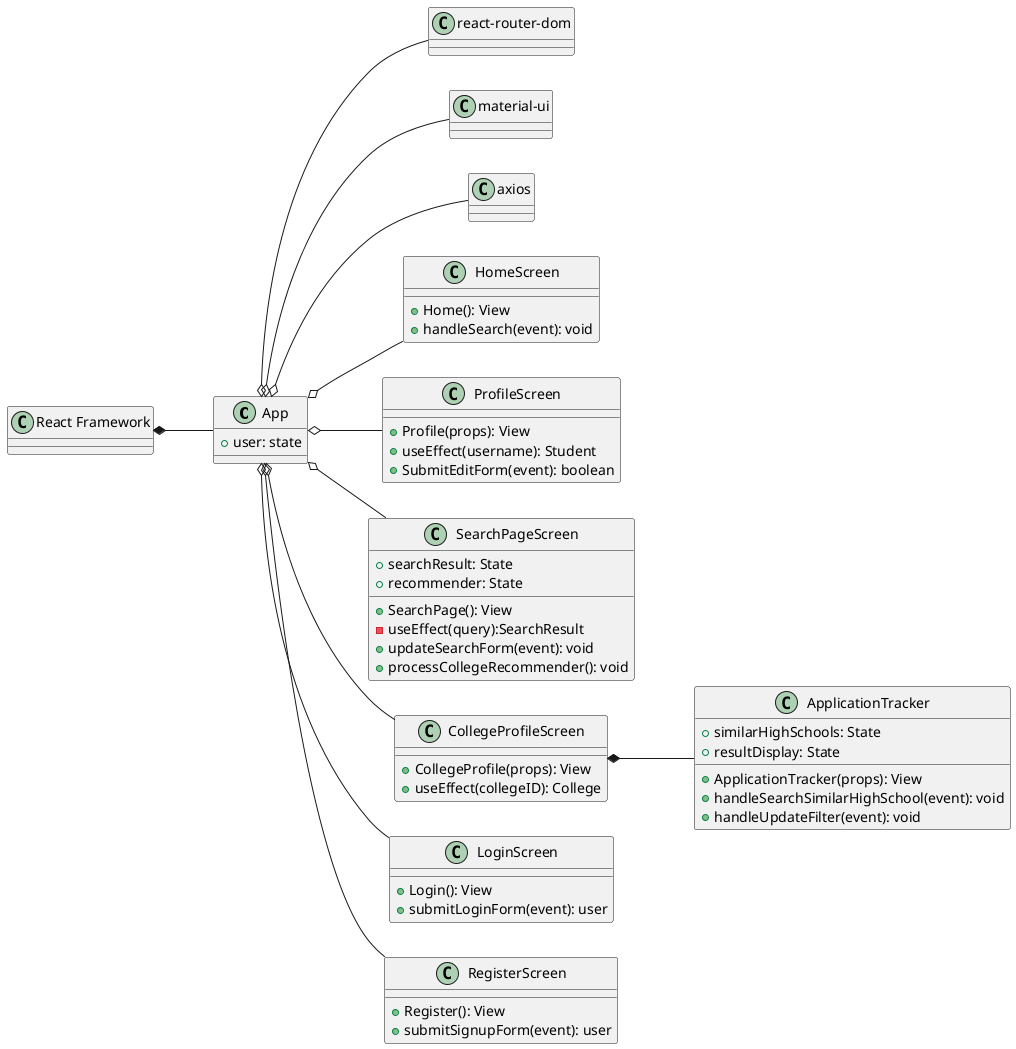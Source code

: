 @startuml frontend
left to right direction

class App{
    +user: state
}
class "React Framework"{
}
"React Framework" *-- App
App o-- "react-router-dom"
App o-- "material-ui"
App o-- axios 

class HomeScreen{
    +Home(): View
    +handleSearch(event): void
}

class ProfileScreen{
    +Profile(props): View
    +useEffect(username): Student
    +SubmitEditForm(event): boolean
}

class SearchPageScreen{
    +searchResult: State
    +recommender: State
    +SearchPage(): View
    -useEffect(query):SearchResult
    +updateSearchForm(event): void
    +processCollegeRecommender(): void
}

class CollegeProfileScreen{
    +CollegeProfile(props): View
    +useEffect(collegeID): College
}  

class ApplicationTracker{
    +similarHighSchools: State
    +resultDisplay: State
    +ApplicationTracker(props): View
    +handleSearchSimilarHighSchool(event): void
    +handleUpdateFilter(event): void
}

CollegeProfileScreen *-- ApplicationTracker

class LoginScreen{
    +Login(): View
    +submitLoginForm(event): user
} 

class RegisterScreen{
    +Register(): View
    +submitSignupForm(event): user
}


App o-- HomeScreen
App o-- ProfileScreen
App o-- SearchPageScreen
App o-- CollegeProfileScreen
App o-- LoginScreen
App o-- RegisterScreen



@enduml